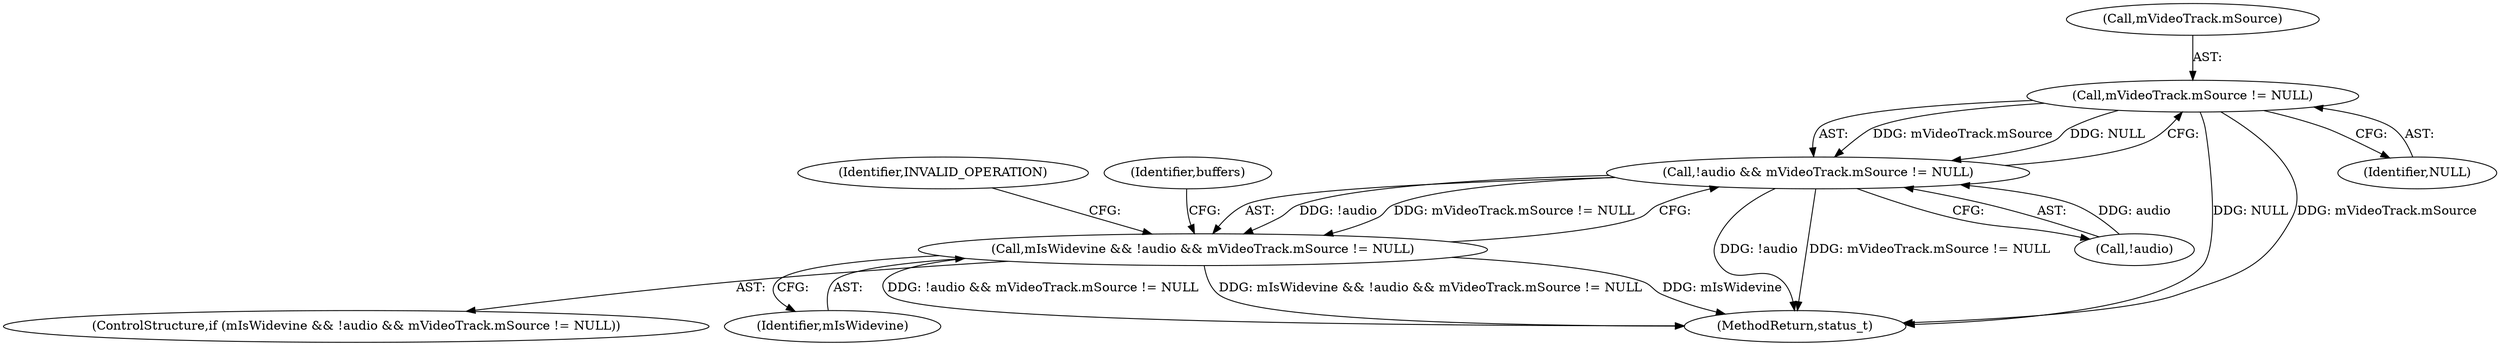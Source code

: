 digraph "1_Android_d112f7d0c1dbaf0368365885becb11ca8d3f13a4@del" {
"1000110" [label="(Call,mVideoTrack.mSource != NULL)"];
"1000107" [label="(Call,!audio && mVideoTrack.mSource != NULL)"];
"1000105" [label="(Call,mIsWidevine && !audio && mVideoTrack.mSource != NULL)"];
"1000121" [label="(MethodReturn,status_t)"];
"1000111" [label="(Call,mVideoTrack.mSource)"];
"1000104" [label="(ControlStructure,if (mIsWidevine && !audio && mVideoTrack.mSource != NULL))"];
"1000107" [label="(Call,!audio && mVideoTrack.mSource != NULL)"];
"1000106" [label="(Identifier,mIsWidevine)"];
"1000110" [label="(Call,mVideoTrack.mSource != NULL)"];
"1000120" [label="(Identifier,INVALID_OPERATION)"];
"1000114" [label="(Identifier,NULL)"];
"1000118" [label="(Identifier,buffers)"];
"1000105" [label="(Call,mIsWidevine && !audio && mVideoTrack.mSource != NULL)"];
"1000108" [label="(Call,!audio)"];
"1000110" -> "1000107"  [label="AST: "];
"1000110" -> "1000114"  [label="CFG: "];
"1000111" -> "1000110"  [label="AST: "];
"1000114" -> "1000110"  [label="AST: "];
"1000107" -> "1000110"  [label="CFG: "];
"1000110" -> "1000121"  [label="DDG: NULL"];
"1000110" -> "1000121"  [label="DDG: mVideoTrack.mSource"];
"1000110" -> "1000107"  [label="DDG: mVideoTrack.mSource"];
"1000110" -> "1000107"  [label="DDG: NULL"];
"1000107" -> "1000105"  [label="AST: "];
"1000107" -> "1000108"  [label="CFG: "];
"1000108" -> "1000107"  [label="AST: "];
"1000105" -> "1000107"  [label="CFG: "];
"1000107" -> "1000121"  [label="DDG: !audio"];
"1000107" -> "1000121"  [label="DDG: mVideoTrack.mSource != NULL"];
"1000107" -> "1000105"  [label="DDG: !audio"];
"1000107" -> "1000105"  [label="DDG: mVideoTrack.mSource != NULL"];
"1000108" -> "1000107"  [label="DDG: audio"];
"1000105" -> "1000104"  [label="AST: "];
"1000105" -> "1000106"  [label="CFG: "];
"1000106" -> "1000105"  [label="AST: "];
"1000118" -> "1000105"  [label="CFG: "];
"1000120" -> "1000105"  [label="CFG: "];
"1000105" -> "1000121"  [label="DDG: !audio && mVideoTrack.mSource != NULL"];
"1000105" -> "1000121"  [label="DDG: mIsWidevine && !audio && mVideoTrack.mSource != NULL"];
"1000105" -> "1000121"  [label="DDG: mIsWidevine"];
}
